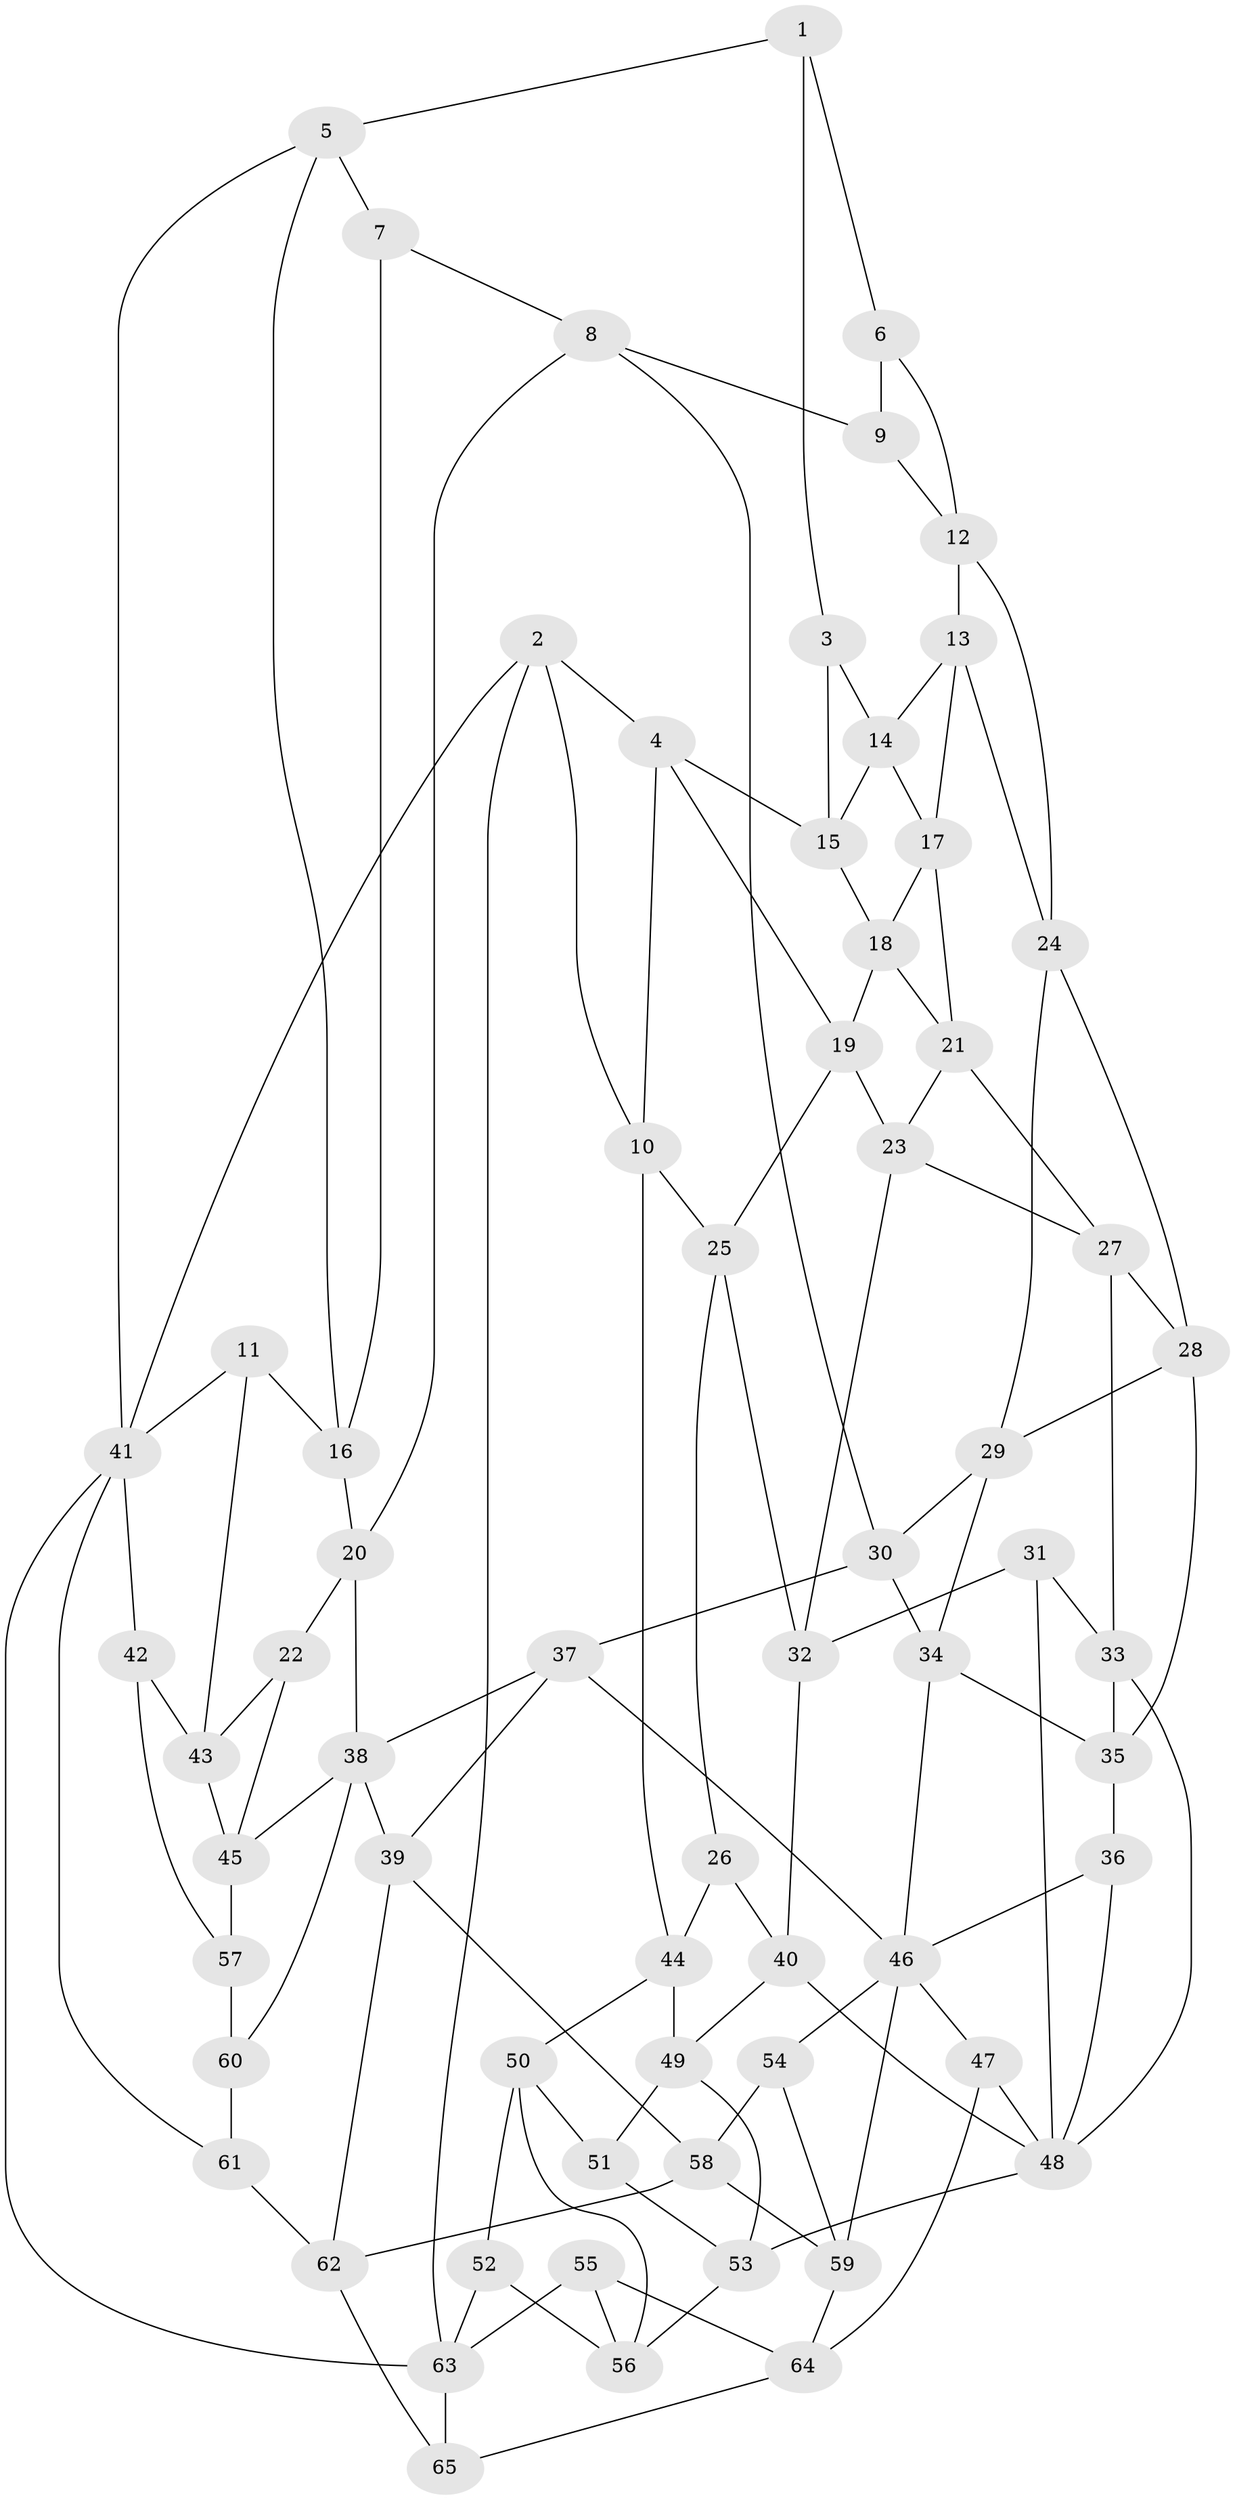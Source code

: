// original degree distribution, {3: 0.03076923076923077, 5: 0.5384615384615384, 6: 0.2230769230769231, 4: 0.2076923076923077}
// Generated by graph-tools (version 1.1) at 2025/51/03/09/25 03:51:10]
// undirected, 65 vertices, 124 edges
graph export_dot {
graph [start="1"]
  node [color=gray90,style=filled];
  1;
  2;
  3;
  4;
  5;
  6;
  7;
  8;
  9;
  10;
  11;
  12;
  13;
  14;
  15;
  16;
  17;
  18;
  19;
  20;
  21;
  22;
  23;
  24;
  25;
  26;
  27;
  28;
  29;
  30;
  31;
  32;
  33;
  34;
  35;
  36;
  37;
  38;
  39;
  40;
  41;
  42;
  43;
  44;
  45;
  46;
  47;
  48;
  49;
  50;
  51;
  52;
  53;
  54;
  55;
  56;
  57;
  58;
  59;
  60;
  61;
  62;
  63;
  64;
  65;
  1 -- 3 [weight=1.0];
  1 -- 5 [weight=1.0];
  1 -- 6 [weight=1.0];
  2 -- 4 [weight=1.0];
  2 -- 10 [weight=1.0];
  2 -- 41 [weight=1.0];
  2 -- 63 [weight=1.0];
  3 -- 14 [weight=1.0];
  3 -- 15 [weight=1.0];
  4 -- 10 [weight=1.0];
  4 -- 15 [weight=1.0];
  4 -- 19 [weight=1.0];
  5 -- 7 [weight=1.0];
  5 -- 16 [weight=1.0];
  5 -- 41 [weight=1.0];
  6 -- 9 [weight=1.0];
  6 -- 12 [weight=1.0];
  7 -- 8 [weight=1.0];
  7 -- 16 [weight=1.0];
  8 -- 9 [weight=1.0];
  8 -- 20 [weight=1.0];
  8 -- 30 [weight=1.0];
  9 -- 12 [weight=1.0];
  10 -- 25 [weight=1.0];
  10 -- 44 [weight=1.0];
  11 -- 16 [weight=1.0];
  11 -- 41 [weight=1.0];
  11 -- 43 [weight=1.0];
  12 -- 13 [weight=1.0];
  12 -- 24 [weight=1.0];
  13 -- 14 [weight=1.0];
  13 -- 17 [weight=1.0];
  13 -- 24 [weight=1.0];
  14 -- 15 [weight=1.0];
  14 -- 17 [weight=1.0];
  15 -- 18 [weight=1.0];
  16 -- 20 [weight=1.0];
  17 -- 18 [weight=1.0];
  17 -- 21 [weight=1.0];
  18 -- 19 [weight=1.0];
  18 -- 21 [weight=1.0];
  19 -- 23 [weight=1.0];
  19 -- 25 [weight=1.0];
  20 -- 22 [weight=1.0];
  20 -- 38 [weight=1.0];
  21 -- 23 [weight=1.0];
  21 -- 27 [weight=1.0];
  22 -- 43 [weight=1.0];
  22 -- 45 [weight=1.0];
  23 -- 27 [weight=1.0];
  23 -- 32 [weight=1.0];
  24 -- 28 [weight=1.0];
  24 -- 29 [weight=1.0];
  25 -- 26 [weight=1.0];
  25 -- 32 [weight=1.0];
  26 -- 40 [weight=1.0];
  26 -- 44 [weight=1.0];
  27 -- 28 [weight=1.0];
  27 -- 33 [weight=1.0];
  28 -- 29 [weight=1.0];
  28 -- 35 [weight=1.0];
  29 -- 30 [weight=1.0];
  29 -- 34 [weight=1.0];
  30 -- 34 [weight=1.0];
  30 -- 37 [weight=1.0];
  31 -- 32 [weight=1.0];
  31 -- 33 [weight=1.0];
  31 -- 48 [weight=1.0];
  32 -- 40 [weight=1.0];
  33 -- 35 [weight=1.0];
  33 -- 48 [weight=1.0];
  34 -- 35 [weight=1.0];
  34 -- 46 [weight=1.0];
  35 -- 36 [weight=1.0];
  36 -- 46 [weight=1.0];
  36 -- 48 [weight=1.0];
  37 -- 38 [weight=1.0];
  37 -- 39 [weight=1.0];
  37 -- 46 [weight=1.0];
  38 -- 39 [weight=1.0];
  38 -- 45 [weight=1.0];
  38 -- 60 [weight=1.0];
  39 -- 58 [weight=1.0];
  39 -- 62 [weight=1.0];
  40 -- 48 [weight=1.0];
  40 -- 49 [weight=1.0];
  41 -- 42 [weight=1.0];
  41 -- 61 [weight=1.0];
  41 -- 63 [weight=1.0];
  42 -- 43 [weight=1.0];
  42 -- 57 [weight=1.0];
  43 -- 45 [weight=1.0];
  44 -- 49 [weight=1.0];
  44 -- 50 [weight=1.0];
  45 -- 57 [weight=1.0];
  46 -- 47 [weight=1.0];
  46 -- 54 [weight=1.0];
  46 -- 59 [weight=1.0];
  47 -- 48 [weight=1.0];
  47 -- 64 [weight=1.0];
  48 -- 53 [weight=1.0];
  49 -- 51 [weight=1.0];
  49 -- 53 [weight=1.0];
  50 -- 51 [weight=1.0];
  50 -- 52 [weight=1.0];
  50 -- 56 [weight=1.0];
  51 -- 53 [weight=1.0];
  52 -- 56 [weight=1.0];
  52 -- 63 [weight=1.0];
  53 -- 56 [weight=1.0];
  54 -- 58 [weight=1.0];
  54 -- 59 [weight=1.0];
  55 -- 56 [weight=1.0];
  55 -- 63 [weight=1.0];
  55 -- 64 [weight=1.0];
  57 -- 60 [weight=2.0];
  58 -- 59 [weight=1.0];
  58 -- 62 [weight=1.0];
  59 -- 64 [weight=1.0];
  60 -- 61 [weight=1.0];
  61 -- 62 [weight=1.0];
  62 -- 65 [weight=1.0];
  63 -- 65 [weight=1.0];
  64 -- 65 [weight=1.0];
}

